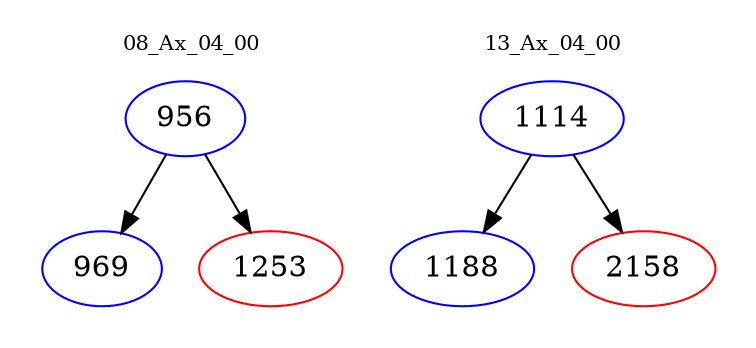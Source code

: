 digraph{
subgraph cluster_0 {
color = white
label = "08_Ax_04_00";
fontsize=10;
T0_956 [label="956", color="blue"]
T0_956 -> T0_969 [color="black"]
T0_969 [label="969", color="blue"]
T0_956 -> T0_1253 [color="black"]
T0_1253 [label="1253", color="red"]
}
subgraph cluster_1 {
color = white
label = "13_Ax_04_00";
fontsize=10;
T1_1114 [label="1114", color="blue"]
T1_1114 -> T1_1188 [color="black"]
T1_1188 [label="1188", color="blue"]
T1_1114 -> T1_2158 [color="black"]
T1_2158 [label="2158", color="red"]
}
}
